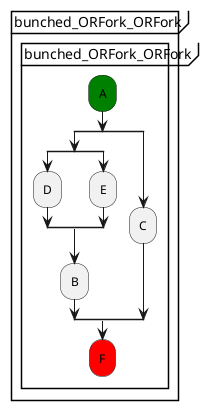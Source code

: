 @startuml
partition "bunched_ORFork_ORFork" {
    group "bunched_ORFork_ORFork"
        #green:A;
        split
            split
                :D;
            split again
                :E;
            end split
            :B;
        split again
            :C;
        end split
        #red:F;
    end group
}
@enduml